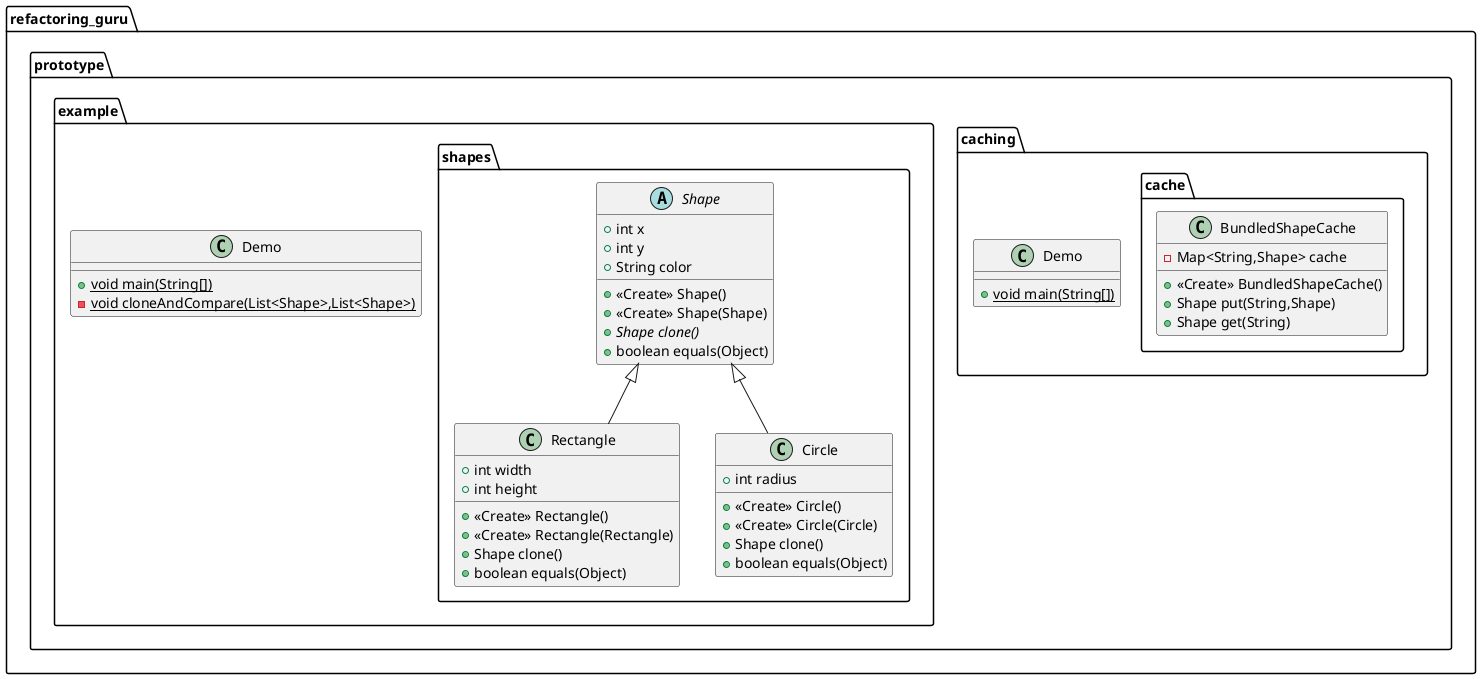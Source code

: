 @startuml
class refactoring_guru.prototype.caching.cache.BundledShapeCache {
- Map<String,Shape> cache
+ <<Create>> BundledShapeCache()
+ Shape put(String,Shape)
+ Shape get(String)
}


class refactoring_guru.prototype.example.shapes.Rectangle {
+ int width
+ int height
+ <<Create>> Rectangle()
+ <<Create>> Rectangle(Rectangle)
+ Shape clone()
+ boolean equals(Object)
}


class refactoring_guru.prototype.example.Demo {
+ {static} void main(String[])
- {static} void cloneAndCompare(List<Shape>,List<Shape>)
}

class refactoring_guru.prototype.caching.Demo {
+ {static} void main(String[])
}

abstract class refactoring_guru.prototype.example.shapes.Shape {
+ int x
+ int y
+ String color
+ <<Create>> Shape()
+ <<Create>> Shape(Shape)
+ {abstract}Shape clone()
+ boolean equals(Object)
}


class refactoring_guru.prototype.example.shapes.Circle {
+ int radius
+ <<Create>> Circle()
+ <<Create>> Circle(Circle)
+ Shape clone()
+ boolean equals(Object)
}




refactoring_guru.prototype.example.shapes.Shape <|-- refactoring_guru.prototype.example.shapes.Rectangle
refactoring_guru.prototype.example.shapes.Shape <|-- refactoring_guru.prototype.example.shapes.Circle
@enduml
